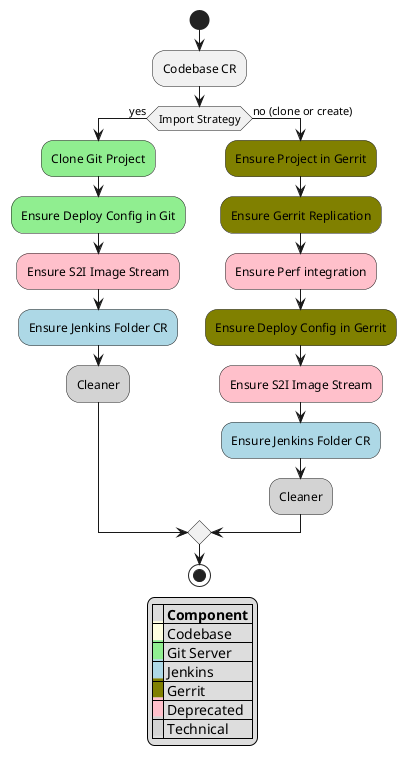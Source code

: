 @startuml
start
:Codebase CR;
if (Import Strategy) then (yes)
    #lightgreen:Clone Git Project;
    #lightgreen:Ensure Deploy Config in Git;
    #pink:Ensure S2I Image Stream;
    #lightblue:Ensure Jenkins Folder CR;
    #lightgrey:Cleaner;
else (no (clone or create))
    #olive:Ensure Project in Gerrit;
    #olive:Ensure Gerrit Replication;
    #pink:Ensure Perf integration;
    #olive:Ensure Deploy Config in Gerrit;
    #pink:Ensure S2I Image Stream;
    #lightblue:Ensure Jenkins Folder CR;
    #lightgrey:Cleaner;
endif
stop

legend
|= |= Component |
|<back:#lightyellow>   </back>| Codebase |
|<back:#lightgreen>   </back>| Git Server |
|<back:#lightblue>   </back>| Jenkins |
|<back:#olive>   </back>| Gerrit |
|<back:#pink>   </back>| Deprecated |
|<back:#lightgrey>   </back>| Technical  |
endlegend
@enduml